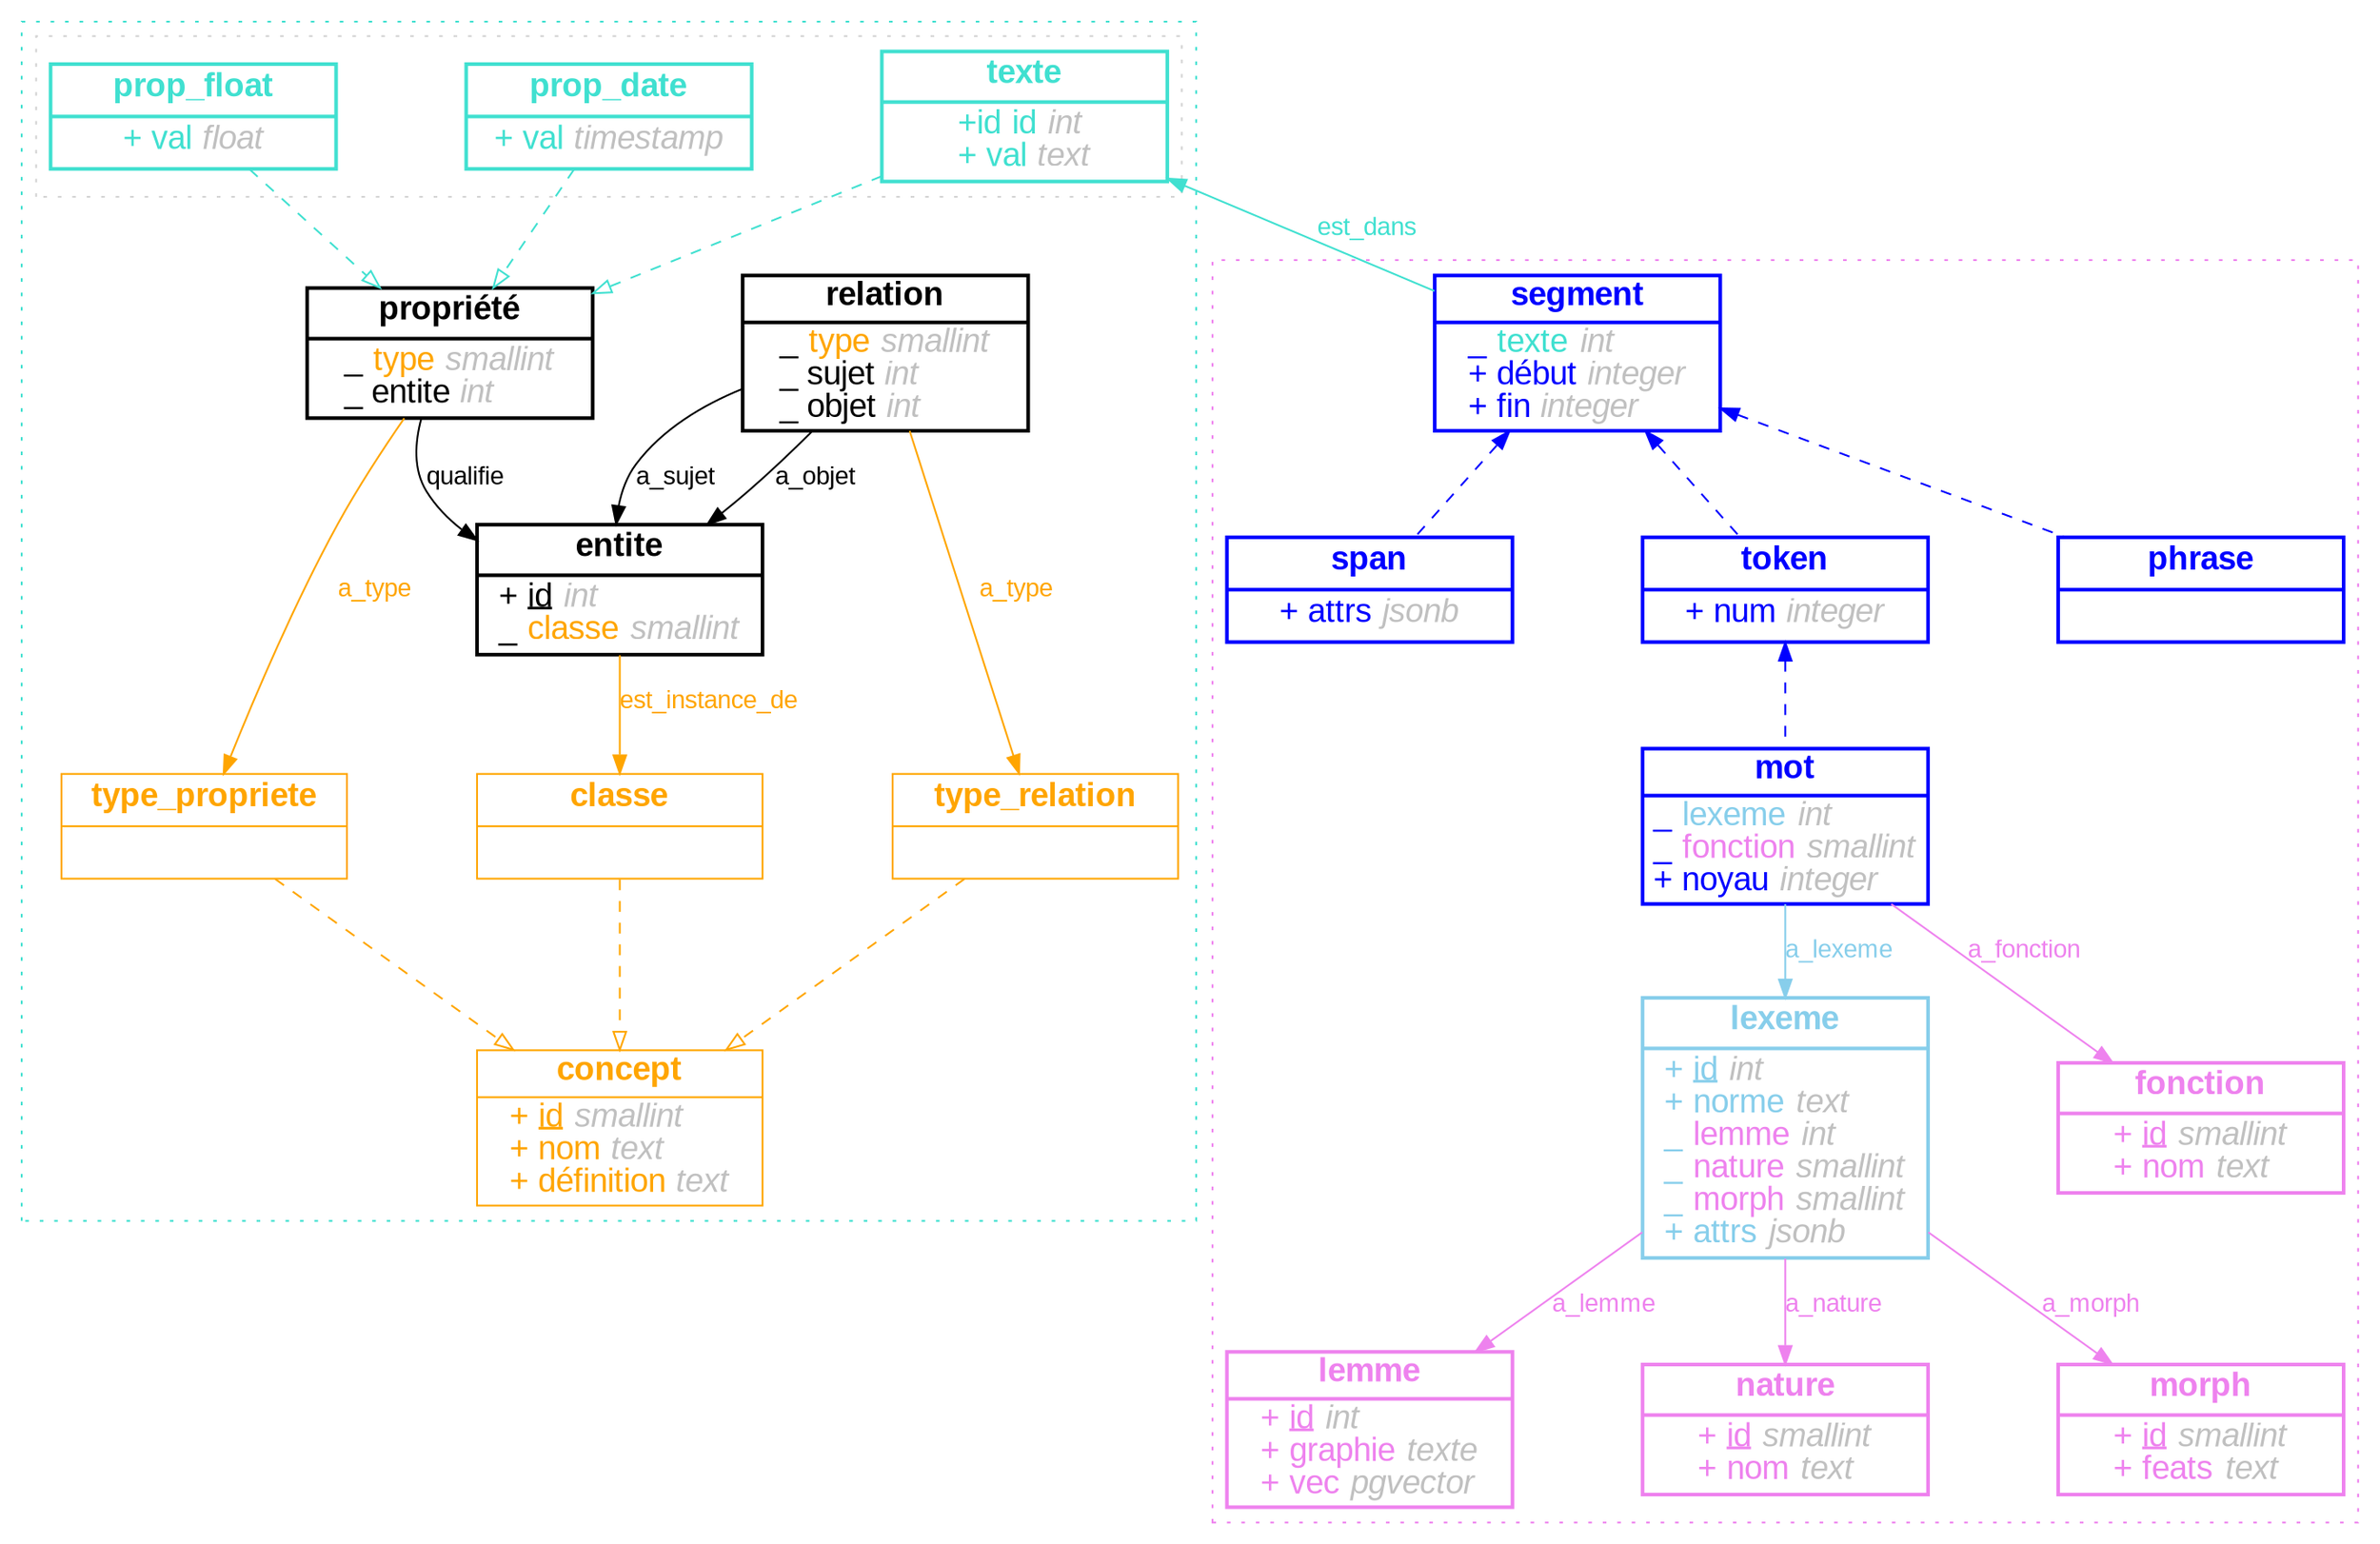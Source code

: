 digraph {
    nodesep=1

    subgraph cluster_eav {
        style=dotted
        color=turquoise
        {rank=same; classe; type_relation; type_propriete}

        entite [
            pos="0,0"
            shape=record
            label= <{
<b>entite</b> |
+ <u>id</u> <i><font color="grey">int</font></i><br align="left"/>
_ <font color="orange">classe</font> <i><font color="grey">smallint</font></i>
}>
            fixedsize=true
            width=2.2
            height=1
            fontname=arial
            fontsize=18
            style=bold
        ]

        relation [
            pos="-310,-240"
            shape=record
            label= <{
<b>relation</b> |
_ <font color="orange">type</font> <i><font color="grey">smallint</font></i><br align="left"/>
_ sujet <i><font color="grey">int</font></i><br align="left"/>
_ objet <i><font color="grey">int</font></i><br align="left"/>
}>
            fixedsize=true
            width=2.2
            height=1.2
            fontsize=18
            fontname=arial
            style=bold
        ]

        propriete [
            pos="-400,90"
            shape=record
            label= <{
<b>propriété</b> |
_ <font color="orange">type</font> <i><font color="grey">smallint</font></i><br align="left"/>
_ entite <i><font color="grey">int</font></i><br align="left"/>
}>
            style=bold
            fixedsize=true
            width=2.2
            height=1
            fontsize=18
            fontname=arial
        ]

        concept [
            pos="108,-395"
            shape=record
            label= <{
<b>concept</b> |
+ <u>id</u> <i><font color="grey">smallint</font></i><br align="left"/>
+ nom <i><font color="grey">text</font></i><br align="left"/>
+ définition <i><font color="grey">text</font></i><br align="left"/>
}>
            color=orange
            fontcolor=orange
            fontsize=18
            fontname=arial
            fixedsize=true
            width=2.2
            height=1.2
        ]

        classe [
            pos="108,-395"
            shape=record
            label= <{
<b>classe</b> |
}>
            color=orange
            fontcolor=orange
            fontsize=18
            fontname=arial
            fixedsize=true
            width=2.2
            height=0.8
        ]

        type_relation [
            pos="-610,-400"
            shape=record
            label= <{
<b>type_relation</b> |
}>
            color=orange
            fontcolor=orange
            fontsize=18
            fontname=arial
            fixedsize=true
            width=2.2
            height=0.8
        ]

        type_propriete [
            pos="-660,-109"
            shape=record
            label= <{
<b>type_propriete</b> |
}>
            color=orange
            fontcolor=orange
            fontsize=18
            fontname=arial
            fixedsize=true
            width=2.2
            height=0.8
        ]

    classe -> concept [style=dashed color=orange arrowhead=empty]
    type_propriete -> concept [style=dashed color=orange arrowhead=empty]
    type_relation -> concept [style=dashed color=orange arrowhead=empty]
    relation -> type_relation [label=a_type color=orange fontcolor=orange fontname=arial]
    entite -> classe [label=est_instance_de color=orange fontcolor=orange fontname=arial]
    propriete -> type_propriete [label=a_type color=orange fontcolor=orange fontname=arial]
    relation -> entite [label=a_objet fontname=arial]
    relation -> entite [label=a_sujet fontname=arial]
    propriete -> entite [label=qualifie fontname=arial]

    subgraph cluster_prop{
        style=dotted
        color=lightgrey

        texte [
            pos="140,385"
            shape=record
            label= <{
<b>texte</b> |
+id <font color="turquoise">id</font> <i><font color="grey">int</font></i><br align="left"/>
+ val <i><font color="grey">text</font></i><br align="left"/>
}>
            fixedsize=true
            width=2.2
            height=1
            fontname=arial
            fontsize=18
            fontcolor="turquoise"
            color="turquoise"
            style=bold
        ]

        prop_date [
            pos="140,385"
            shape=record
            label= <{
<b>prop_date</b> |
+ val <i><font color="grey">timestamp</font></i><br align="left"/>
}>
            fixedsize=true
            width=2.2
            height=0.8
            fontname=arial
            fontsize=18
            fontcolor="turquoise"
            color="turquoise"
            style=bold
        ]

        prop_float [
            pos="140,385"
            shape=record
            label= <{
<b>prop_float</b> |
+ val <i><font color="grey">float</font></i><br align="left"/>
}>
            fixedsize=true
            width=2.2
            height=0.8
            fontname=arial
            fontsize=18
            fontcolor="turquoise"
            color="turquoise"
            style=bold
        ]

    }

    texte -> propriete [style=dashed color="turquoise" arrowhead=empty]
    prop_date -> propriete [style=dashed color="turquoise" arrowhead=empty]
    prop_float -> propriete [style=dashed color="turquoise" arrowhead=empty]

    }

    subgraph cluster_nlp {
        style=dotted
        color=violet

        segment [
            pos="140,385"
            shape=record
            label= <{
<b>segment</b> |
_ <font color="turquoise">texte</font> <i><font color="grey">int</font></i><br align="left"/>
+ début <i><font color="grey">integer</font></i><br align="left"/>
+ fin <i><font color="grey">integer</font></i><br align="left"/>
}>
            fixedsize=true
            width=2.2
            height=1.2
            fontname=arial
            fontsize=18
            fontcolor="blue"
            color="blue"
            style=bold
        ]

        phrase [
            pos="140,385"
            shape=record
            label= <{
<b>phrase</b> |
}>
            fixedsize=true
            width=2.2
            height=0.8
            fontname=arial
            fontsize=18
            fontcolor="blue"
            color="blue"
            style=bold
        ]

        span [
            pos="140,385"
            shape=record
            label= <{
<b>span</b> |
+ attrs <i><font color="grey">jsonb</font></i><br align="left"/>
}>
            fixedsize=true
            width=2.2
            height=0.8
            fontname=arial
            fontsize=18
            fontcolor="blue"
            color="blue"
            style=bold
        ]

        token [
            pos="391,122"
            shape=record
            label= <{
<b>token</b> |
+ num <i><font color="grey">integer</font></i><br align="left"/>
}>
            style=bold
            fixedsize=true
            width=2.2
            height=0.8
            fontname=arial
            fontsize=18
            fontcolor="blue"
            color="blue"
        ]

        mot [
            pos="391,122"
            shape=record
            label= <{
<b>mot</b> |
_ <font color="skyblue">lexeme</font> <i><font color="grey">int</font></i><br align="left"/>
_ <font color="violet">fonction</font> <i><font color="grey">smallint</font></i><br align="left"/>
+ noyau <i><font color="grey">integer</font></i><br align="left"/>
}>
            style=bold
            fixedsize=true
            width=2.2
            height=1.2
            fontname=arial
            fontsize=18
            fontcolor="blue"
            color="blue"
        ]

        lemme [
            pos="391,122"
            shape=record
            label= <{
<b>lemme</b> |
+ <font color="violet"><u>id</u></font> <i><font color="grey">int</font></i><br align="left"/>
+ <font color="violet">graphie</font> <i><font color="grey">texte</font></i><br align="left"/>
+ <font color="violet">vec</font> <i><font color="grey">pgvector</font></i><br align="left"/>
}>
            style=bold
            fixedsize=true
            width=2.2
            height=1.2
            fontname=arial
            fontsize=18
            fontcolor="violet"
            color="violet"
        ]

        lexeme [
            pos="391,122"
            shape=record
            label= <{
<b>lexeme</b> |
+ <font color="skyblue"><u>id</u></font> <i><font color="grey">int</font></i><br align="left"/>
+ <font color="skyblue">norme</font> <i><font color="grey">text</font></i><br align="left"/>
_ <font color="violet">lemme</font> <i><font color="grey">int</font></i><br align="left"/>
_ <font color="violet">nature</font> <i><font color="grey">smallint</font></i><br align="left"/>
_ <font color="violet">morph</font> <i><font color="grey">smallint</font></i><br align="left"/>
+ <font color="skyblue">attrs</font> <i><font color="grey">jsonb</font></i><br align="left"/>
}>
            style=bold
            fixedsize=true
            width=2.2
            height=2
            fontname=arial
            fontsize=18
            fontcolor="skyblue"
            color="skyblue"
        ]

        nature [
            pos="391,122"
            shape=record
            label= <{
<b>nature</b> |
+ <font color="violet"><u>id</u></font> <i><font color="grey">smallint</font></i><br align="left"/>
+ <font color="violet">nom</font> <i><font color="grey">text</font></i><br align="left"/>
}>
            style=bold
            fixedsize=true
            width=2.2
            height=1
            fontname=arial
            fontsize=18
            fontcolor="violet"
            color="violet"
        ]

        fonction [
            pos="391,122"
            shape=record
            label= <{
<b>fonction</b> |
+ <font color="violet"><u>id</u></font> <i><font color="grey">smallint</font></i><br align="left"/>
+ <font color="violet">nom</font> <i><font color="grey">text</font></i><br align="left"/>
}>
            style=bold
            fixedsize=true
            width=2.2
            height=1
            fontname=arial
            fontsize=18
            fontcolor="violet"
            color="violet"
        ]

        morph [
            pos="391,122"
            shape=record
            label= <{
<b>morph</b> |
+ <font color="violet"><u>id</u></font> <i><font color="grey">smallint</font></i><br align="left"/>
+ <font color="violet">feats</font> <i><font color="grey">text</font></i><br align="left"/>
}>
            style=bold
            fixedsize=true
            width=2.2
            height=1
            fontname=arial
            fontsize=18
            fontcolor="violet"
            color="violet"
        ]

        texte -> segment [label=est_dans color="turquoise" fontcolor="turquoise" dir=back fontname=arial]

        segment -> phrase [style=dashed arrowhead=empty color="blue" dir=back]
        segment -> span [style=dashed arrowhead=empty color="blue" dir=back]
        segment -> token [style=dashed arrowhead=empty color="blue" dir=back]
        token -> mot [style=dashed arrowhead=empty color="blue" dir=back]


        mot -> lexeme [label=a_lexeme color="skyblue" fontcolor="skyblue" fontname=arial]
        mot -> fonction [label=a_fonction color=violet fontcolor=violet fontname=arial]
        lexeme -> lemme [label=a_lemme color=violet fontcolor=violet fontname=arial]
        lexeme -> nature [label=a_nature color=violet fontcolor=violet fontname=arial]
        lexeme -> morph [label=a_morph color=violet fontcolor=violet fontname=arial]

    }
}
